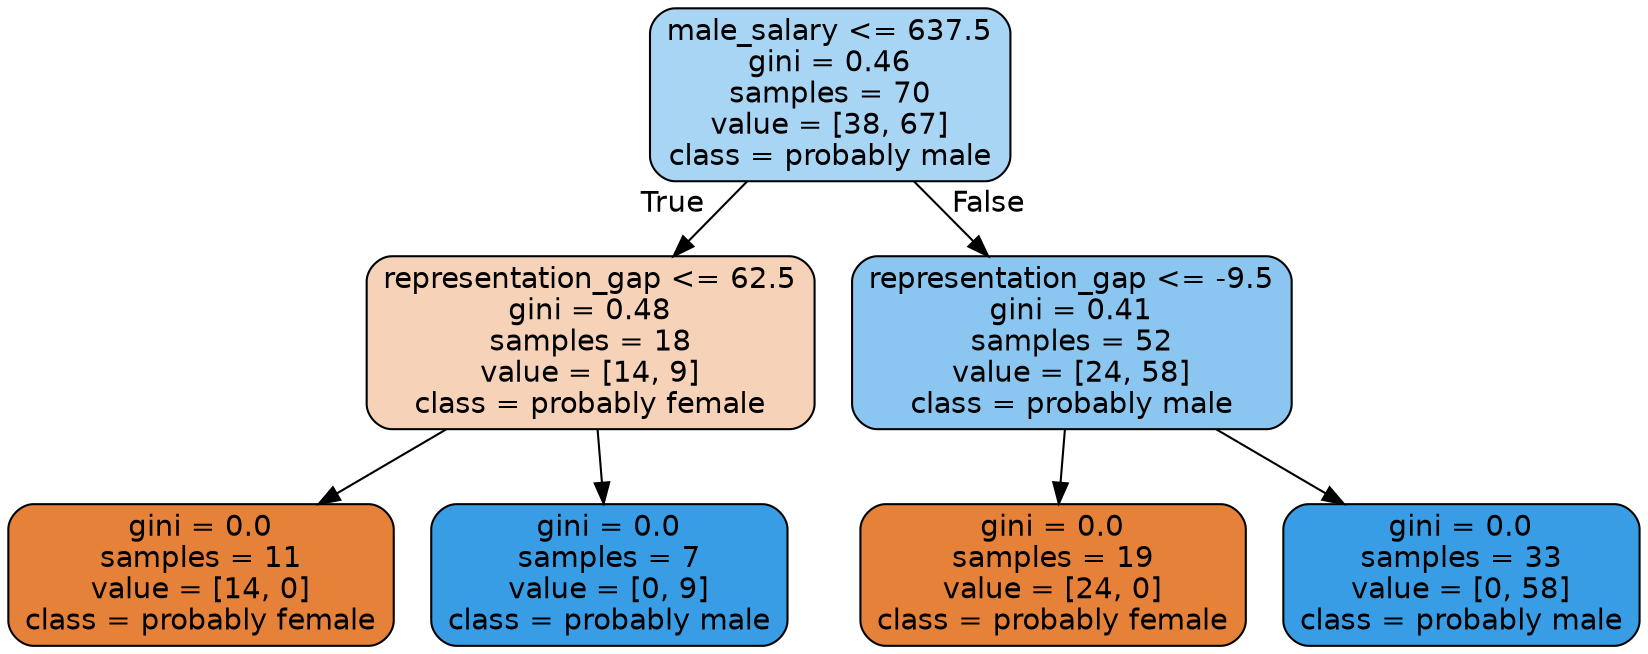digraph Tree {
node [shape=box, style="filled, rounded", color="black", fontname=helvetica] ;
edge [fontname=helvetica] ;
0 [label="male_salary <= 637.5\ngini = 0.46\nsamples = 70\nvalue = [38, 67]\nclass = probably male", fillcolor="#a9d5f4"] ;
1 [label="representation_gap <= 62.5\ngini = 0.48\nsamples = 18\nvalue = [14, 9]\nclass = probably female", fillcolor="#f6d2b8"] ;
0 -> 1 [labeldistance=2.5, labelangle=45, headlabel="True"] ;
2 [label="gini = 0.0\nsamples = 11\nvalue = [14, 0]\nclass = probably female", fillcolor="#e58139"] ;
1 -> 2 ;
3 [label="gini = 0.0\nsamples = 7\nvalue = [0, 9]\nclass = probably male", fillcolor="#399de5"] ;
1 -> 3 ;
4 [label="representation_gap <= -9.5\ngini = 0.41\nsamples = 52\nvalue = [24, 58]\nclass = probably male", fillcolor="#8bc6f0"] ;
0 -> 4 [labeldistance=2.5, labelangle=-45, headlabel="False"] ;
5 [label="gini = 0.0\nsamples = 19\nvalue = [24, 0]\nclass = probably female", fillcolor="#e58139"] ;
4 -> 5 ;
6 [label="gini = 0.0\nsamples = 33\nvalue = [0, 58]\nclass = probably male", fillcolor="#399de5"] ;
4 -> 6 ;
}